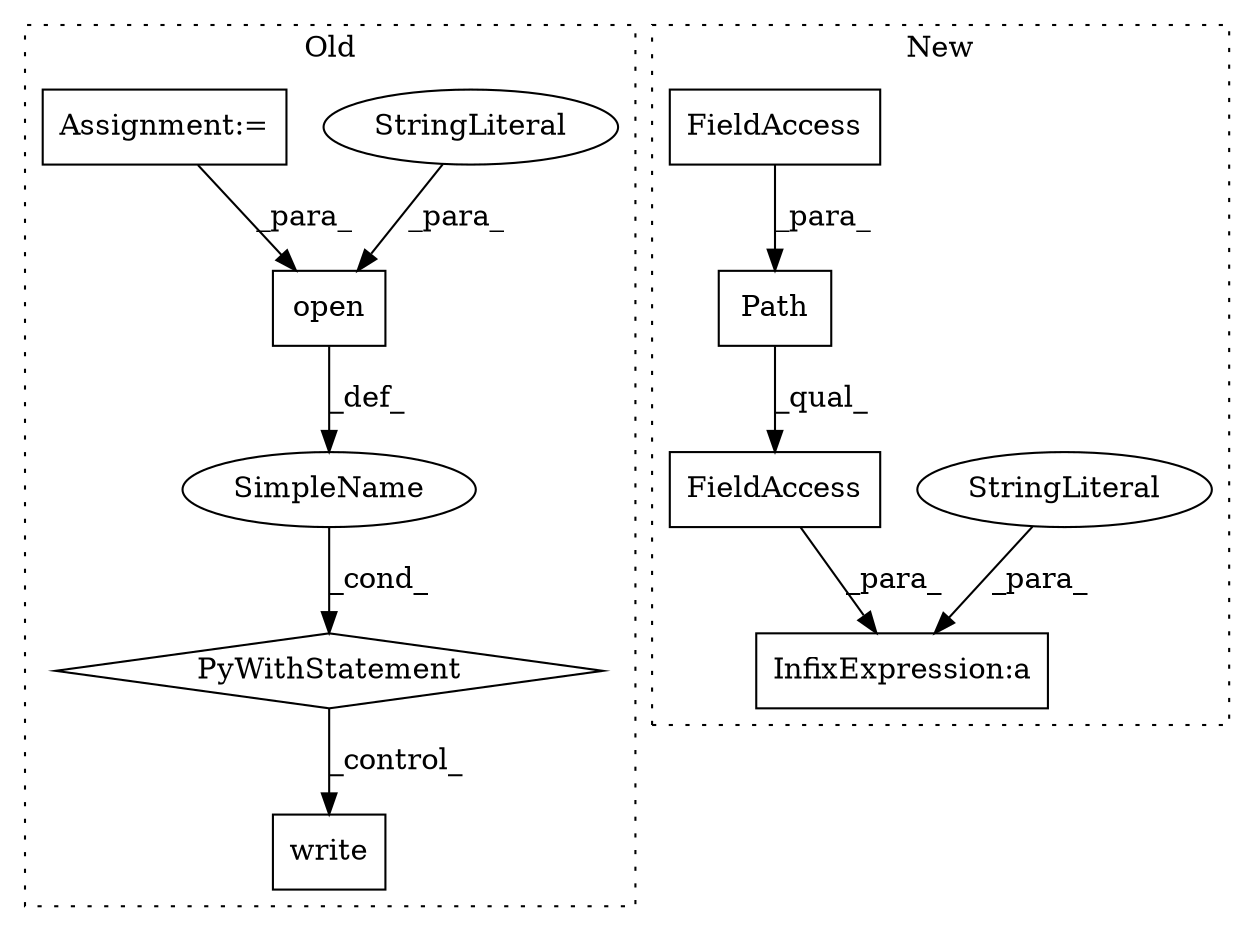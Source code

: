 digraph G {
subgraph cluster0 {
1 [label="write" a="32" s="3528,3543" l="6,1" shape="box"];
3 [label="SimpleName" a="42" s="" l="" shape="ellipse"];
4 [label="PyWithStatement" a="104" s="3395,3494" l="10,2" shape="diamond"];
5 [label="open" a="32" s="3408,3493" l="5,1" shape="box"];
6 [label="StringLiteral" a="45" s="3487" l="6" shape="ellipse"];
9 [label="Assignment:=" a="7" s="3226" l="2" shape="box"];
label = "Old";
style="dotted";
}
subgraph cluster1 {
2 [label="Path" a="32" s="3379,3392" l="5,1" shape="box"];
7 [label="InfixExpression:a" a="27" s="3400" l="3" shape="box"];
8 [label="StringLiteral" a="45" s="3403" l="29" shape="ellipse"];
10 [label="FieldAccess" a="22" s="3384" l="8" shape="box"];
11 [label="FieldAccess" a="22" s="3379" l="21" shape="box"];
label = "New";
style="dotted";
}
2 -> 11 [label="_qual_"];
3 -> 4 [label="_cond_"];
4 -> 1 [label="_control_"];
5 -> 3 [label="_def_"];
6 -> 5 [label="_para_"];
8 -> 7 [label="_para_"];
9 -> 5 [label="_para_"];
10 -> 2 [label="_para_"];
11 -> 7 [label="_para_"];
}